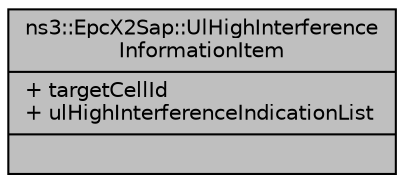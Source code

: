 digraph "ns3::EpcX2Sap::UlHighInterferenceInformationItem"
{
  edge [fontname="Helvetica",fontsize="10",labelfontname="Helvetica",labelfontsize="10"];
  node [fontname="Helvetica",fontsize="10",shape=record];
  Node1 [label="{ns3::EpcX2Sap::UlHighInterference\lInformationItem\n|+ targetCellId\l+ ulHighInterferenceIndicationList\l|}",height=0.2,width=0.4,color="black", fillcolor="grey75", style="filled", fontcolor="black"];
}
